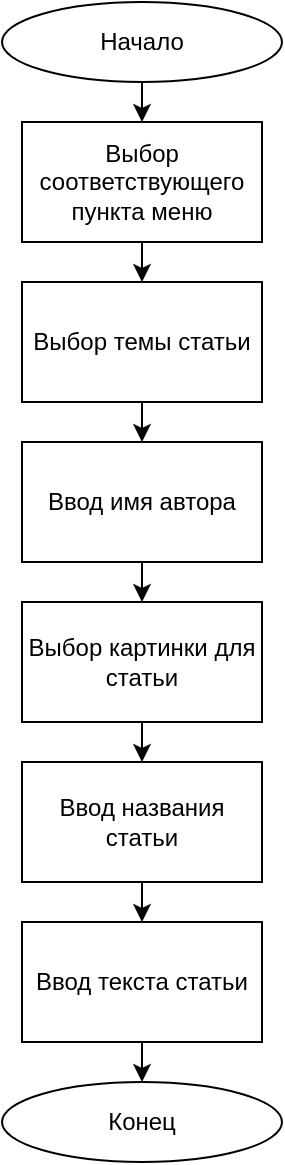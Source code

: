 <mxfile version="14.6.6" type="device"><diagram id="XA_I7bKLkM2vEnwIjL_I" name="Page-1"><mxGraphModel dx="1108" dy="488" grid="1" gridSize="10" guides="1" tooltips="1" connect="1" arrows="1" fold="1" page="1" pageScale="1" pageWidth="2336" pageHeight="1654" math="0" shadow="0"><root><mxCell id="0"/><mxCell id="1" parent="0"/><mxCell id="NG-TJh9v15uwcvOHEr77-10" style="edgeStyle=orthogonalEdgeStyle;rounded=0;orthogonalLoop=1;jettySize=auto;html=1;exitX=0.5;exitY=1;exitDx=0;exitDy=0;entryX=0.5;entryY=0;entryDx=0;entryDy=0;" parent="1" source="NG-TJh9v15uwcvOHEr77-1" target="NG-TJh9v15uwcvOHEr77-3" edge="1"><mxGeometry relative="1" as="geometry"/></mxCell><mxCell id="NG-TJh9v15uwcvOHEr77-1" value="Начало" style="ellipse;whiteSpace=wrap;html=1;" parent="1" vertex="1"><mxGeometry x="400" y="30" width="140" height="40" as="geometry"/></mxCell><mxCell id="NG-TJh9v15uwcvOHEr77-2" value="Конец" style="ellipse;whiteSpace=wrap;html=1;" parent="1" vertex="1"><mxGeometry x="400" y="570" width="140" height="40" as="geometry"/></mxCell><mxCell id="NG-TJh9v15uwcvOHEr77-11" style="edgeStyle=orthogonalEdgeStyle;rounded=0;orthogonalLoop=1;jettySize=auto;html=1;exitX=0.5;exitY=1;exitDx=0;exitDy=0;entryX=0.5;entryY=0;entryDx=0;entryDy=0;" parent="1" source="NG-TJh9v15uwcvOHEr77-3" target="NG-TJh9v15uwcvOHEr77-4" edge="1"><mxGeometry relative="1" as="geometry"/></mxCell><mxCell id="NG-TJh9v15uwcvOHEr77-3" value="Выбор соответствующего пункта меню" style="rounded=0;whiteSpace=wrap;html=1;" parent="1" vertex="1"><mxGeometry x="410" y="90" width="120" height="60" as="geometry"/></mxCell><mxCell id="NG-TJh9v15uwcvOHEr77-12" style="edgeStyle=orthogonalEdgeStyle;rounded=0;orthogonalLoop=1;jettySize=auto;html=1;exitX=0.5;exitY=1;exitDx=0;exitDy=0;entryX=0.5;entryY=0;entryDx=0;entryDy=0;" parent="1" source="NG-TJh9v15uwcvOHEr77-4" target="NG-TJh9v15uwcvOHEr77-7" edge="1"><mxGeometry relative="1" as="geometry"/></mxCell><mxCell id="NG-TJh9v15uwcvOHEr77-4" value="Выбор темы статьи" style="rounded=0;whiteSpace=wrap;html=1;" parent="1" vertex="1"><mxGeometry x="410" y="170" width="120" height="60" as="geometry"/></mxCell><mxCell id="NG-TJh9v15uwcvOHEr77-14" style="edgeStyle=orthogonalEdgeStyle;rounded=0;orthogonalLoop=1;jettySize=auto;html=1;exitX=0.5;exitY=1;exitDx=0;exitDy=0;entryX=0.5;entryY=0;entryDx=0;entryDy=0;" parent="1" source="NG-TJh9v15uwcvOHEr77-5" target="NG-TJh9v15uwcvOHEr77-6" edge="1"><mxGeometry relative="1" as="geometry"/></mxCell><mxCell id="NG-TJh9v15uwcvOHEr77-5" value="Выбор картинки для статьи" style="rounded=0;whiteSpace=wrap;html=1;" parent="1" vertex="1"><mxGeometry x="410" y="330" width="120" height="60" as="geometry"/></mxCell><mxCell id="NG-TJh9v15uwcvOHEr77-15" style="edgeStyle=orthogonalEdgeStyle;rounded=0;orthogonalLoop=1;jettySize=auto;html=1;exitX=0.5;exitY=1;exitDx=0;exitDy=0;entryX=0.5;entryY=0;entryDx=0;entryDy=0;" parent="1" source="NG-TJh9v15uwcvOHEr77-6" target="NG-TJh9v15uwcvOHEr77-8" edge="1"><mxGeometry relative="1" as="geometry"/></mxCell><mxCell id="NG-TJh9v15uwcvOHEr77-6" value="Ввод названия статьи" style="rounded=0;whiteSpace=wrap;html=1;" parent="1" vertex="1"><mxGeometry x="410" y="410" width="120" height="60" as="geometry"/></mxCell><mxCell id="NG-TJh9v15uwcvOHEr77-13" style="edgeStyle=orthogonalEdgeStyle;rounded=0;orthogonalLoop=1;jettySize=auto;html=1;exitX=0.5;exitY=1;exitDx=0;exitDy=0;entryX=0.5;entryY=0;entryDx=0;entryDy=0;" parent="1" source="NG-TJh9v15uwcvOHEr77-7" target="NG-TJh9v15uwcvOHEr77-5" edge="1"><mxGeometry relative="1" as="geometry"/></mxCell><mxCell id="NG-TJh9v15uwcvOHEr77-7" value="Ввод имя автора" style="rounded=0;whiteSpace=wrap;html=1;" parent="1" vertex="1"><mxGeometry x="410" y="250" width="120" height="60" as="geometry"/></mxCell><mxCell id="NG-TJh9v15uwcvOHEr77-16" style="edgeStyle=orthogonalEdgeStyle;rounded=0;orthogonalLoop=1;jettySize=auto;html=1;exitX=0.5;exitY=1;exitDx=0;exitDy=0;entryX=0.5;entryY=0;entryDx=0;entryDy=0;" parent="1" source="NG-TJh9v15uwcvOHEr77-8" target="NG-TJh9v15uwcvOHEr77-2" edge="1"><mxGeometry relative="1" as="geometry"/></mxCell><mxCell id="NG-TJh9v15uwcvOHEr77-8" value="Ввод текста статьи" style="rounded=0;whiteSpace=wrap;html=1;" parent="1" vertex="1"><mxGeometry x="410" y="490" width="120" height="60" as="geometry"/></mxCell></root></mxGraphModel></diagram></mxfile>